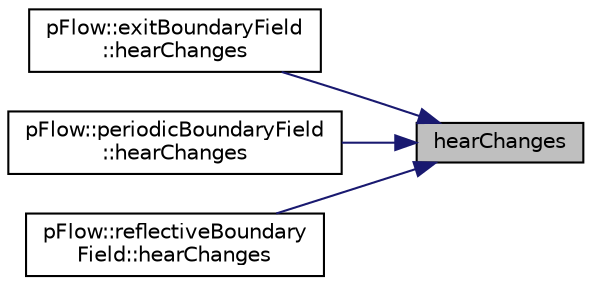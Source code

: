 digraph "hearChanges"
{
 // LATEX_PDF_SIZE
  edge [fontname="Helvetica",fontsize="10",labelfontname="Helvetica",labelfontsize="10"];
  node [fontname="Helvetica",fontsize="10",shape=record];
  rankdir="RL";
  Node1 [label="hearChanges",height=0.2,width=0.4,color="black", fillcolor="grey75", style="filled", fontcolor="black",tooltip=" "];
  Node1 -> Node2 [dir="back",color="midnightblue",fontsize="10",style="solid",fontname="Helvetica"];
  Node2 [label="pFlow::exitBoundaryField\l::hearChanges",height=0.2,width=0.4,color="black", fillcolor="white", style="filled",URL="$classpFlow_1_1exitBoundaryField.html#a0f63a62676bba1a8a5cf891337d1d201",tooltip=" "];
  Node1 -> Node3 [dir="back",color="midnightblue",fontsize="10",style="solid",fontname="Helvetica"];
  Node3 [label="pFlow::periodicBoundaryField\l::hearChanges",height=0.2,width=0.4,color="black", fillcolor="white", style="filled",URL="$classpFlow_1_1periodicBoundaryField.html#a0f63a62676bba1a8a5cf891337d1d201",tooltip=" "];
  Node1 -> Node4 [dir="back",color="midnightblue",fontsize="10",style="solid",fontname="Helvetica"];
  Node4 [label="pFlow::reflectiveBoundary\lField::hearChanges",height=0.2,width=0.4,color="black", fillcolor="white", style="filled",URL="$classpFlow_1_1reflectiveBoundaryField.html#a0f63a62676bba1a8a5cf891337d1d201",tooltip=" "];
}
